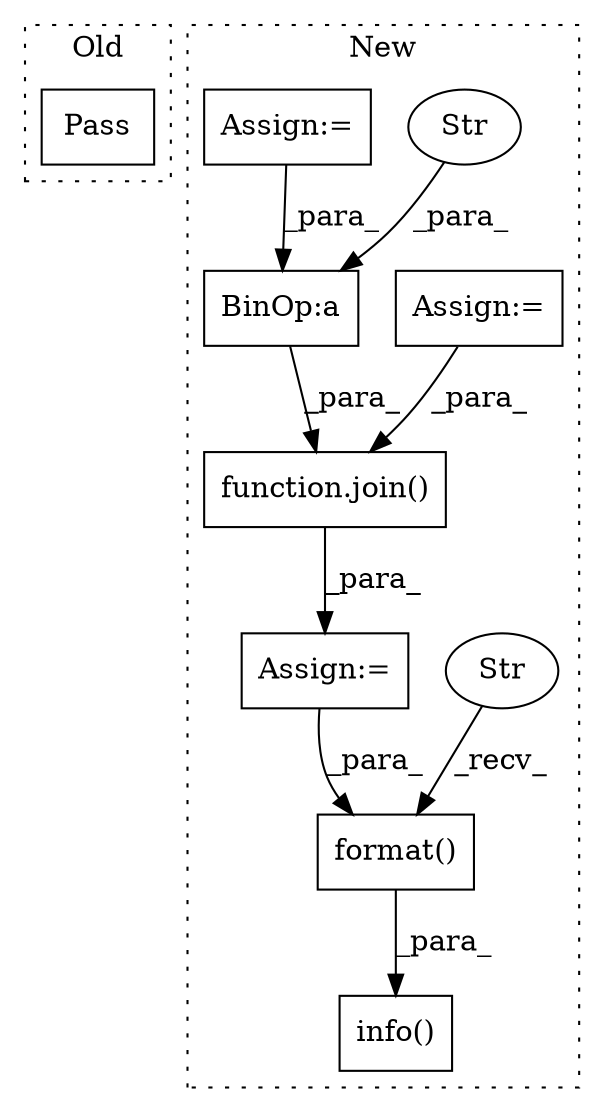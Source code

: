 digraph G {
subgraph cluster0 {
1 [label="Pass" a="62" s="5104" l="4" shape="box"];
label = "Old";
style="dotted";
}
subgraph cluster1 {
2 [label="function.join()" a="75" s="5352,5387" l="5,1" shape="box"];
3 [label="Assign:=" a="68" s="5349" l="3" shape="box"];
4 [label="BinOp:a" a="82" s="5378" l="3" shape="box"];
5 [label="Str" a="66" s="5381" l="6" shape="ellipse"];
6 [label="info()" a="75" s="5473,5524" l="9,1" shape="box"];
7 [label="format()" a="75" s="5482,5523" l="25,1" shape="box"];
8 [label="Str" a="66" s="5482" l="17" shape="ellipse"];
9 [label="Assign:=" a="68" s="5190" l="3" shape="box"];
10 [label="Assign:=" a="68" s="5162" l="3" shape="box"];
label = "New";
style="dotted";
}
2 -> 3 [label="_para_"];
3 -> 7 [label="_para_"];
4 -> 2 [label="_para_"];
5 -> 4 [label="_para_"];
7 -> 6 [label="_para_"];
8 -> 7 [label="_recv_"];
9 -> 2 [label="_para_"];
10 -> 4 [label="_para_"];
}